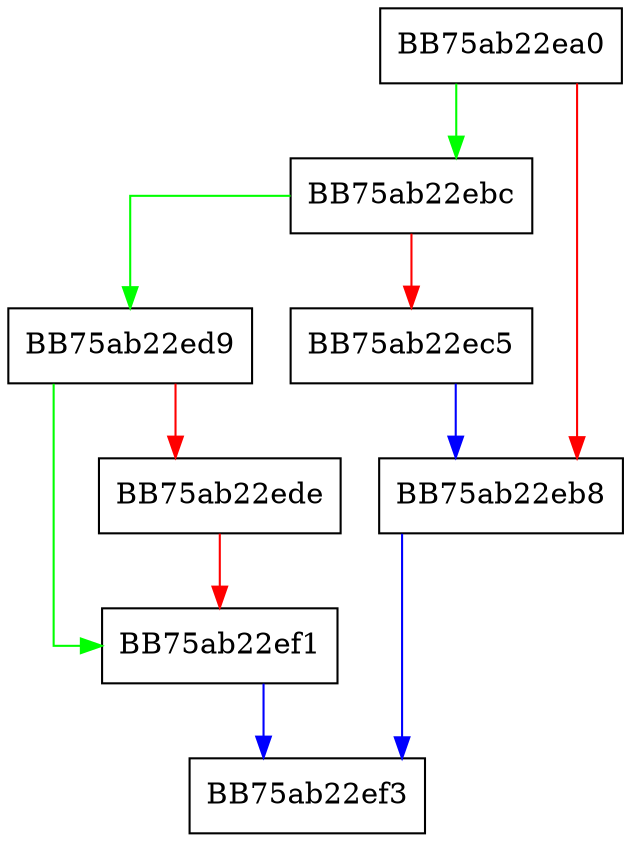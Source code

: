 digraph append {
  node [shape="box"];
  graph [splines=ortho];
  BB75ab22ea0 -> BB75ab22ebc [color="green"];
  BB75ab22ea0 -> BB75ab22eb8 [color="red"];
  BB75ab22eb8 -> BB75ab22ef3 [color="blue"];
  BB75ab22ebc -> BB75ab22ed9 [color="green"];
  BB75ab22ebc -> BB75ab22ec5 [color="red"];
  BB75ab22ec5 -> BB75ab22eb8 [color="blue"];
  BB75ab22ed9 -> BB75ab22ef1 [color="green"];
  BB75ab22ed9 -> BB75ab22ede [color="red"];
  BB75ab22ede -> BB75ab22ef1 [color="red"];
  BB75ab22ef1 -> BB75ab22ef3 [color="blue"];
}